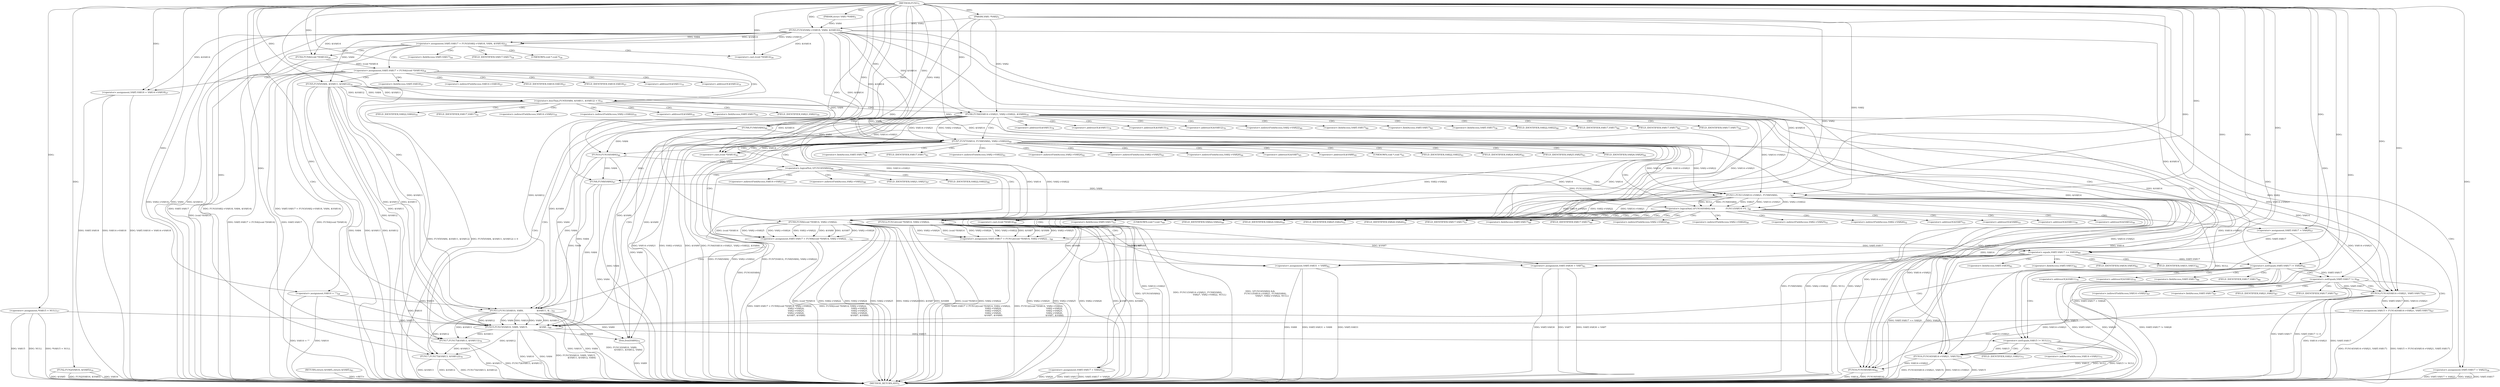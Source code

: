digraph "FUN1" {  
"8" [label = <(METHOD,FUN1)<SUB>1</SUB>> ]
"265" [label = <(METHOD_RETURN,ANY)<SUB>1</SUB>> ]
"9" [label = <(PARAM,VAR1 *VAR2)<SUB>1</SUB>> ]
"10" [label = <(PARAM,struct VAR3 *VAR4)<SUB>1</SUB>> ]
"22" [label = <(&lt;operator&gt;.assignment,*VAR15 = NULL)<SUB>17</SUB>> ]
"25" [label = <(FUN2,FUN2(VAR16, &amp;VAR5))<SUB>19</SUB>> ]
"54" [label = <(&lt;operator&gt;.assignment,VAR5.VAR18 = VAR14-&gt;VAR18)<SUB>27</SUB>> ]
"61" [label = <(&lt;operator&gt;.assignment,VAR10 = &quot;&quot;)<SUB>29</SUB>> ]
"247" [label = <(free,free(VAR9))<SUB>75</SUB>> ]
"249" [label = <(FUN17,FUN17(&amp;VAR13, &amp;VAR11))<SUB>78</SUB>> ]
"254" [label = <(FUN17,FUN17(&amp;VAR13, &amp;VAR12))<SUB>79</SUB>> ]
"260" [label = <(FUN18,FUN18(VAR14))<SUB>82</SUB>> ]
"262" [label = <(RETURN,return &amp;VAR5;,return &amp;VAR5;)<SUB>83</SUB>> ]
"30" [label = <(&lt;operator&gt;.assignment,VAR5.VAR17 = FUN3(VAR2-&gt;VAR18, VAR4, &amp;VAR14))<SUB>21</SUB>> ]
"44" [label = <(&lt;operator&gt;.assignment,VAR5.VAR17 = FUN4((void *)VAR14))<SUB>24</SUB>> ]
"65" [label = <(&lt;operator&gt;.lessThan,FUN5(VAR4, &amp;VAR11, &amp;VAR12) &lt; 0)<SUB>31</SUB>> ]
"81" [label = <(FUN6,FUN6(VAR14-&gt;VAR21, VAR2-&gt;VAR22, &amp;VAR9))<SUB>35</SUB>> ]
"98" [label = <(FUN7,FUN7(VAR14, FUN8(VAR4), VAR2-&gt;VAR22))<SUB>40</SUB>> ]
"189" [label = <(&lt;operator&gt;.equals,VAR5.VAR17 == VAR29)<SUB>60</SUB>> ]
"206" [label = <(&lt;operator&gt;.notEquals,VAR5.VAR17 != VAR28)<SUB>65</SUB>> ]
"74" [label = <(&lt;operator&gt;.assignment,VAR5.VAR17 = VAR20)<SUB>32</SUB>> ]
"91" [label = <(&lt;operator&gt;.assignment,VAR5.VAR17 = VAR23)<SUB>36</SUB>> ]
"106" [label = <(&lt;operator&gt;.assignment,VAR5.VAR17 = FUN9((void *)VAR14, VAR2-&gt;VAR22,
 ...)<SUB>41</SUB>> ]
"195" [label = <(&lt;operator&gt;.assignment,VAR5.VAR30 = VAR7)<SUB>61</SUB>> ]
"200" [label = <(&lt;operator&gt;.assignment,VAR5.VAR31 = VAR8)<SUB>62</SUB>> ]
"228" [label = <(FUN15,FUN15(VAR10, VAR9, VAR15,
                 &amp;VAR...)<SUB>69</SUB>> ]
"34" [label = <(FUN3,FUN3(VAR2-&gt;VAR18, VAR4, &amp;VAR14))<SUB>21</SUB>> ]
"48" [label = <(FUN4,FUN4((void *)VAR14))<SUB>24</SUB>> ]
"66" [label = <(FUN5,FUN5(VAR4, &amp;VAR11, &amp;VAR12))<SUB>31</SUB>> ]
"100" [label = <(FUN8,FUN8(VAR4))<SUB>40</SUB>> ]
"213" [label = <(&lt;operator&gt;.notEquals,VAR5.VAR17 != 0)<SUB>66</SUB>> ]
"238" [label = <(&lt;operator&gt;.notEquals,VAR15 != NULL)<SUB>72</SUB>> ]
"49" [label = <(&lt;operator&gt;.cast,(void *)VAR14)<SUB>24</SUB>> ]
"110" [label = <(FUN9,FUN9((void *)VAR14, VAR2-&gt;VAR22,
              ...)<SUB>41</SUB>> ]
"133" [label = <(&lt;operator&gt;.logicalAnd,!(FUN10(VAR4)) &amp;&amp;
               FUN11(VAR14-&gt;V...)<SUB>46</SUB>> ]
"219" [label = <(&lt;operator&gt;.assignment,VAR15 = FUN14(VAR14-&gt;VAR21, VAR5.VAR17))<SUB>67</SUB>> ]
"242" [label = <(FUN16,FUN16(VAR14-&gt;VAR21, VAR15))<SUB>73</SUB>> ]
"111" [label = <(&lt;operator&gt;.cast,(void *)VAR14)<SUB>41</SUB>> ]
"149" [label = <(&lt;operator&gt;.assignment,VAR5.VAR17 = FUN12((void *)VAR14, VAR2-&gt;VAR22,
...)<SUB>49</SUB>> ]
"134" [label = <(&lt;operator&gt;.logicalNot,!(FUN10(VAR4)))<SUB>46</SUB>> ]
"137" [label = <(FUN11,FUN11(VAR14-&gt;VAR21, FUN8(VAR4),
               ...)<SUB>47</SUB>> ]
"175" [label = <(FUN13,FUN13(VAR10, VAR9,
                   &amp;VAR11, &amp;...)<SUB>55</SUB>> ]
"183" [label = <(&lt;operator&gt;.assignment,VAR5.VAR17 = VAR28)<SUB>57</SUB>> ]
"221" [label = <(FUN14,FUN14(VAR14-&gt;VAR21, VAR5.VAR17))<SUB>67</SUB>> ]
"135" [label = <(FUN10,FUN10(VAR4))<SUB>46</SUB>> ]
"141" [label = <(FUN8,FUN8(VAR4))<SUB>47</SUB>> ]
"153" [label = <(FUN12,FUN12((void *)VAR14, VAR2-&gt;VAR22,
             ...)<SUB>49</SUB>> ]
"154" [label = <(&lt;operator&gt;.cast,(void *)VAR14)<SUB>49</SUB>> ]
"55" [label = <(&lt;operator&gt;.fieldAccess,VAR5.VAR18)<SUB>27</SUB>> ]
"58" [label = <(&lt;operator&gt;.indirectFieldAccess,VAR14-&gt;VAR18)<SUB>27</SUB>> ]
"250" [label = <(&lt;operator&gt;.addressOf,&amp;VAR13)<SUB>78</SUB>> ]
"252" [label = <(&lt;operator&gt;.addressOf,&amp;VAR11)<SUB>78</SUB>> ]
"255" [label = <(&lt;operator&gt;.addressOf,&amp;VAR13)<SUB>79</SUB>> ]
"257" [label = <(&lt;operator&gt;.addressOf,&amp;VAR12)<SUB>79</SUB>> ]
"45" [label = <(&lt;operator&gt;.fieldAccess,VAR5.VAR17)<SUB>24</SUB>> ]
"57" [label = <(FIELD_IDENTIFIER,VAR18,VAR18)<SUB>27</SUB>> ]
"60" [label = <(FIELD_IDENTIFIER,VAR18,VAR18)<SUB>27</SUB>> ]
"82" [label = <(&lt;operator&gt;.indirectFieldAccess,VAR14-&gt;VAR21)<SUB>35</SUB>> ]
"85" [label = <(&lt;operator&gt;.indirectFieldAccess,VAR2-&gt;VAR22)<SUB>35</SUB>> ]
"88" [label = <(&lt;operator&gt;.addressOf,&amp;VAR9)<SUB>35</SUB>> ]
"102" [label = <(&lt;operator&gt;.indirectFieldAccess,VAR2-&gt;VAR22)<SUB>40</SUB>> ]
"190" [label = <(&lt;operator&gt;.fieldAccess,VAR5.VAR17)<SUB>60</SUB>> ]
"207" [label = <(&lt;operator&gt;.fieldAccess,VAR5.VAR17)<SUB>65</SUB>> ]
"47" [label = <(FIELD_IDENTIFIER,VAR17,VAR17)<SUB>24</SUB>> ]
"68" [label = <(&lt;operator&gt;.addressOf,&amp;VAR11)<SUB>31</SUB>> ]
"70" [label = <(&lt;operator&gt;.addressOf,&amp;VAR12)<SUB>31</SUB>> ]
"75" [label = <(&lt;operator&gt;.fieldAccess,VAR5.VAR17)<SUB>32</SUB>> ]
"84" [label = <(FIELD_IDENTIFIER,VAR21,VAR21)<SUB>35</SUB>> ]
"87" [label = <(FIELD_IDENTIFIER,VAR22,VAR22)<SUB>35</SUB>> ]
"92" [label = <(&lt;operator&gt;.fieldAccess,VAR5.VAR17)<SUB>36</SUB>> ]
"104" [label = <(FIELD_IDENTIFIER,VAR22,VAR22)<SUB>40</SUB>> ]
"107" [label = <(&lt;operator&gt;.fieldAccess,VAR5.VAR17)<SUB>41</SUB>> ]
"192" [label = <(FIELD_IDENTIFIER,VAR17,VAR17)<SUB>60</SUB>> ]
"196" [label = <(&lt;operator&gt;.fieldAccess,VAR5.VAR30)<SUB>61</SUB>> ]
"201" [label = <(&lt;operator&gt;.fieldAccess,VAR5.VAR31)<SUB>62</SUB>> ]
"209" [label = <(FIELD_IDENTIFIER,VAR17,VAR17)<SUB>65</SUB>> ]
"232" [label = <(&lt;operator&gt;.addressOf,&amp;VAR11)<SUB>70</SUB>> ]
"234" [label = <(&lt;operator&gt;.addressOf,&amp;VAR12)<SUB>70</SUB>> ]
"50" [label = <(UNKNOWN,void *,void *)<SUB>24</SUB>> ]
"77" [label = <(FIELD_IDENTIFIER,VAR17,VAR17)<SUB>32</SUB>> ]
"94" [label = <(FIELD_IDENTIFIER,VAR17,VAR17)<SUB>36</SUB>> ]
"109" [label = <(FIELD_IDENTIFIER,VAR17,VAR17)<SUB>41</SUB>> ]
"114" [label = <(&lt;operator&gt;.indirectFieldAccess,VAR2-&gt;VAR22)<SUB>41</SUB>> ]
"117" [label = <(&lt;operator&gt;.indirectFieldAccess,VAR2-&gt;VAR24)<SUB>42</SUB>> ]
"120" [label = <(&lt;operator&gt;.indirectFieldAccess,VAR2-&gt;VAR25)<SUB>43</SUB>> ]
"123" [label = <(&lt;operator&gt;.indirectFieldAccess,VAR2-&gt;VAR26)<SUB>44</SUB>> ]
"126" [label = <(&lt;operator&gt;.addressOf,&amp;VAR7)<SUB>45</SUB>> ]
"128" [label = <(&lt;operator&gt;.addressOf,&amp;VAR8)<SUB>45</SUB>> ]
"198" [label = <(FIELD_IDENTIFIER,VAR30,VAR30)<SUB>61</SUB>> ]
"203" [label = <(FIELD_IDENTIFIER,VAR31,VAR31)<SUB>62</SUB>> ]
"214" [label = <(&lt;operator&gt;.fieldAccess,VAR5.VAR17)<SUB>66</SUB>> ]
"112" [label = <(UNKNOWN,void *,void *)<SUB>41</SUB>> ]
"116" [label = <(FIELD_IDENTIFIER,VAR22,VAR22)<SUB>41</SUB>> ]
"119" [label = <(FIELD_IDENTIFIER,VAR24,VAR24)<SUB>42</SUB>> ]
"122" [label = <(FIELD_IDENTIFIER,VAR25,VAR25)<SUB>43</SUB>> ]
"125" [label = <(FIELD_IDENTIFIER,VAR26,VAR26)<SUB>44</SUB>> ]
"216" [label = <(FIELD_IDENTIFIER,VAR17,VAR17)<SUB>66</SUB>> ]
"243" [label = <(&lt;operator&gt;.indirectFieldAccess,VAR14-&gt;VAR21)<SUB>73</SUB>> ]
"138" [label = <(&lt;operator&gt;.indirectFieldAccess,VAR14-&gt;VAR21)<SUB>47</SUB>> ]
"144" [label = <(&lt;operator&gt;.indirectFieldAccess,VAR2-&gt;VAR22)<SUB>48</SUB>> ]
"150" [label = <(&lt;operator&gt;.fieldAccess,VAR5.VAR17)<SUB>49</SUB>> ]
"222" [label = <(&lt;operator&gt;.indirectFieldAccess,VAR14-&gt;VAR21)<SUB>67</SUB>> ]
"225" [label = <(&lt;operator&gt;.fieldAccess,VAR5.VAR17)<SUB>67</SUB>> ]
"245" [label = <(FIELD_IDENTIFIER,VAR21,VAR21)<SUB>73</SUB>> ]
"140" [label = <(FIELD_IDENTIFIER,VAR21,VAR21)<SUB>47</SUB>> ]
"146" [label = <(FIELD_IDENTIFIER,VAR22,VAR22)<SUB>48</SUB>> ]
"152" [label = <(FIELD_IDENTIFIER,VAR17,VAR17)<SUB>49</SUB>> ]
"157" [label = <(&lt;operator&gt;.indirectFieldAccess,VAR2-&gt;VAR22)<SUB>49</SUB>> ]
"160" [label = <(&lt;operator&gt;.indirectFieldAccess,VAR2-&gt;VAR24)<SUB>50</SUB>> ]
"163" [label = <(&lt;operator&gt;.indirectFieldAccess,VAR2-&gt;VAR25)<SUB>51</SUB>> ]
"166" [label = <(&lt;operator&gt;.indirectFieldAccess,VAR2-&gt;VAR26)<SUB>52</SUB>> ]
"169" [label = <(&lt;operator&gt;.addressOf,&amp;VAR7)<SUB>53</SUB>> ]
"171" [label = <(&lt;operator&gt;.addressOf,&amp;VAR8)<SUB>53</SUB>> ]
"178" [label = <(&lt;operator&gt;.addressOf,&amp;VAR11)<SUB>56</SUB>> ]
"180" [label = <(&lt;operator&gt;.addressOf,&amp;VAR12)<SUB>56</SUB>> ]
"184" [label = <(&lt;operator&gt;.fieldAccess,VAR5.VAR17)<SUB>57</SUB>> ]
"224" [label = <(FIELD_IDENTIFIER,VAR21,VAR21)<SUB>67</SUB>> ]
"227" [label = <(FIELD_IDENTIFIER,VAR17,VAR17)<SUB>67</SUB>> ]
"155" [label = <(UNKNOWN,void *,void *)<SUB>49</SUB>> ]
"159" [label = <(FIELD_IDENTIFIER,VAR22,VAR22)<SUB>49</SUB>> ]
"162" [label = <(FIELD_IDENTIFIER,VAR24,VAR24)<SUB>50</SUB>> ]
"165" [label = <(FIELD_IDENTIFIER,VAR25,VAR25)<SUB>51</SUB>> ]
"168" [label = <(FIELD_IDENTIFIER,VAR26,VAR26)<SUB>52</SUB>> ]
"186" [label = <(FIELD_IDENTIFIER,VAR17,VAR17)<SUB>57</SUB>> ]
  "262" -> "265"  [ label = "DDG: &lt;RET&gt;"] 
  "9" -> "265"  [ label = "DDG: VAR2"] 
  "22" -> "265"  [ label = "DDG: VAR15"] 
  "22" -> "265"  [ label = "DDG: NULL"] 
  "22" -> "265"  [ label = "DDG: *VAR15 = NULL"] 
  "25" -> "265"  [ label = "DDG: &amp;VAR5"] 
  "25" -> "265"  [ label = "DDG: FUN2(VAR16, &amp;VAR5)"] 
  "30" -> "265"  [ label = "DDG: VAR5.VAR17"] 
  "34" -> "265"  [ label = "DDG: VAR2-&gt;VAR18"] 
  "34" -> "265"  [ label = "DDG: VAR4"] 
  "34" -> "265"  [ label = "DDG: &amp;VAR14"] 
  "30" -> "265"  [ label = "DDG: FUN3(VAR2-&gt;VAR18, VAR4, &amp;VAR14)"] 
  "30" -> "265"  [ label = "DDG: VAR5.VAR17 = FUN3(VAR2-&gt;VAR18, VAR4, &amp;VAR14)"] 
  "44" -> "265"  [ label = "DDG: VAR5.VAR17"] 
  "48" -> "265"  [ label = "DDG: (void *)VAR14"] 
  "44" -> "265"  [ label = "DDG: FUN4((void *)VAR14)"] 
  "44" -> "265"  [ label = "DDG: VAR5.VAR17 = FUN4((void *)VAR14)"] 
  "54" -> "265"  [ label = "DDG: VAR5.VAR18"] 
  "54" -> "265"  [ label = "DDG: VAR14-&gt;VAR18"] 
  "54" -> "265"  [ label = "DDG: VAR5.VAR18 = VAR14-&gt;VAR18"] 
  "61" -> "265"  [ label = "DDG: VAR10"] 
  "61" -> "265"  [ label = "DDG: VAR10 = &quot;&quot;"] 
  "66" -> "265"  [ label = "DDG: VAR4"] 
  "66" -> "265"  [ label = "DDG: &amp;VAR11"] 
  "66" -> "265"  [ label = "DDG: &amp;VAR12"] 
  "65" -> "265"  [ label = "DDG: FUN5(VAR4, &amp;VAR11, &amp;VAR12)"] 
  "65" -> "265"  [ label = "DDG: FUN5(VAR4, &amp;VAR11, &amp;VAR12) &lt; 0"] 
  "81" -> "265"  [ label = "DDG: VAR14-&gt;VAR21"] 
  "81" -> "265"  [ label = "DDG: VAR2-&gt;VAR22"] 
  "81" -> "265"  [ label = "DDG: &amp;VAR9"] 
  "81" -> "265"  [ label = "DDG: FUN6(VAR14-&gt;VAR21, VAR2-&gt;VAR22, &amp;VAR9)"] 
  "100" -> "265"  [ label = "DDG: VAR4"] 
  "98" -> "265"  [ label = "DDG: FUN8(VAR4)"] 
  "98" -> "265"  [ label = "DDG: VAR2-&gt;VAR22"] 
  "98" -> "265"  [ label = "DDG: FUN7(VAR14, FUN8(VAR4), VAR2-&gt;VAR22)"] 
  "135" -> "265"  [ label = "DDG: VAR4"] 
  "134" -> "265"  [ label = "DDG: FUN10(VAR4)"] 
  "133" -> "265"  [ label = "DDG: !(FUN10(VAR4))"] 
  "137" -> "265"  [ label = "DDG: VAR14-&gt;VAR21"] 
  "141" -> "265"  [ label = "DDG: VAR4"] 
  "137" -> "265"  [ label = "DDG: FUN8(VAR4)"] 
  "137" -> "265"  [ label = "DDG: VAR2-&gt;VAR22"] 
  "137" -> "265"  [ label = "DDG: NULL"] 
  "133" -> "265"  [ label = "DDG: FUN11(VAR14-&gt;VAR21, FUN8(VAR4),
                                  VAR27, VAR2-&gt;VAR22, NULL)"] 
  "133" -> "265"  [ label = "DDG: !(FUN10(VAR4)) &amp;&amp;
               FUN11(VAR14-&gt;VAR21, FUN8(VAR4),
                                  VAR27, VAR2-&gt;VAR22, NULL)"] 
  "175" -> "265"  [ label = "DDG: VAR10"] 
  "175" -> "265"  [ label = "DDG: VAR4"] 
  "175" -> "265"  [ label = "DDG: FUN13(VAR10, VAR9,
                   &amp;VAR11, &amp;VAR12, VAR4)"] 
  "183" -> "265"  [ label = "DDG: VAR5.VAR17 = VAR28"] 
  "153" -> "265"  [ label = "DDG: (void *)VAR14"] 
  "153" -> "265"  [ label = "DDG: VAR2-&gt;VAR22"] 
  "153" -> "265"  [ label = "DDG: VAR2-&gt;VAR24"] 
  "153" -> "265"  [ label = "DDG: VAR2-&gt;VAR25"] 
  "153" -> "265"  [ label = "DDG: VAR2-&gt;VAR26"] 
  "153" -> "265"  [ label = "DDG: &amp;VAR7"] 
  "153" -> "265"  [ label = "DDG: &amp;VAR8"] 
  "149" -> "265"  [ label = "DDG: FUN12((void *)VAR14, VAR2-&gt;VAR22,
                                             VAR2-&gt;VAR24,
                                             VAR2-&gt;VAR25,
                                             VAR2-&gt;VAR26,
                                             &amp;VAR7, &amp;VAR8)"] 
  "149" -> "265"  [ label = "DDG: VAR5.VAR17 = FUN12((void *)VAR14, VAR2-&gt;VAR22,
                                             VAR2-&gt;VAR24,
                                             VAR2-&gt;VAR25,
                                             VAR2-&gt;VAR26,
                                             &amp;VAR7, &amp;VAR8)"] 
  "110" -> "265"  [ label = "DDG: (void *)VAR14"] 
  "110" -> "265"  [ label = "DDG: VAR2-&gt;VAR22"] 
  "110" -> "265"  [ label = "DDG: VAR2-&gt;VAR24"] 
  "110" -> "265"  [ label = "DDG: VAR2-&gt;VAR25"] 
  "110" -> "265"  [ label = "DDG: VAR2-&gt;VAR26"] 
  "110" -> "265"  [ label = "DDG: &amp;VAR7"] 
  "110" -> "265"  [ label = "DDG: &amp;VAR8"] 
  "106" -> "265"  [ label = "DDG: FUN9((void *)VAR14, VAR2-&gt;VAR22,
                                               VAR2-&gt;VAR24,
                                               VAR2-&gt;VAR25,
                                               VAR2-&gt;VAR26,
                                               &amp;VAR7, &amp;VAR8)"] 
  "106" -> "265"  [ label = "DDG: VAR5.VAR17 = FUN9((void *)VAR14, VAR2-&gt;VAR22,
                                               VAR2-&gt;VAR24,
                                               VAR2-&gt;VAR25,
                                               VAR2-&gt;VAR26,
                                               &amp;VAR7, &amp;VAR8)"] 
  "189" -> "265"  [ label = "DDG: VAR5.VAR17 == VAR29"] 
  "195" -> "265"  [ label = "DDG: VAR5.VAR30"] 
  "195" -> "265"  [ label = "DDG: VAR7"] 
  "195" -> "265"  [ label = "DDG: VAR5.VAR30 = VAR7"] 
  "200" -> "265"  [ label = "DDG: VAR5.VAR31"] 
  "200" -> "265"  [ label = "DDG: VAR8"] 
  "200" -> "265"  [ label = "DDG: VAR5.VAR31 = VAR8"] 
  "206" -> "265"  [ label = "DDG: VAR5.VAR17"] 
  "206" -> "265"  [ label = "DDG: VAR28"] 
  "206" -> "265"  [ label = "DDG: VAR5.VAR17 != VAR28"] 
  "213" -> "265"  [ label = "DDG: VAR5.VAR17"] 
  "213" -> "265"  [ label = "DDG: VAR5.VAR17 != 0"] 
  "221" -> "265"  [ label = "DDG: VAR14-&gt;VAR21"] 
  "221" -> "265"  [ label = "DDG: VAR5.VAR17"] 
  "219" -> "265"  [ label = "DDG: FUN14(VAR14-&gt;VAR21, VAR5.VAR17)"] 
  "219" -> "265"  [ label = "DDG: VAR15 = FUN14(VAR14-&gt;VAR21, VAR5.VAR17)"] 
  "228" -> "265"  [ label = "DDG: VAR10"] 
  "228" -> "265"  [ label = "DDG: VAR4"] 
  "228" -> "265"  [ label = "DDG: FUN15(VAR10, VAR9, VAR15,
                 &amp;VAR11, &amp;VAR12, VAR4)"] 
  "238" -> "265"  [ label = "DDG: VAR15"] 
  "238" -> "265"  [ label = "DDG: NULL"] 
  "238" -> "265"  [ label = "DDG: VAR15 != NULL"] 
  "242" -> "265"  [ label = "DDG: VAR14-&gt;VAR21"] 
  "242" -> "265"  [ label = "DDG: VAR15"] 
  "242" -> "265"  [ label = "DDG: FUN16(VAR14-&gt;VAR21, VAR15)"] 
  "247" -> "265"  [ label = "DDG: VAR9"] 
  "249" -> "265"  [ label = "DDG: &amp;VAR11"] 
  "249" -> "265"  [ label = "DDG: FUN17(&amp;VAR13, &amp;VAR11)"] 
  "254" -> "265"  [ label = "DDG: &amp;VAR13"] 
  "254" -> "265"  [ label = "DDG: &amp;VAR12"] 
  "254" -> "265"  [ label = "DDG: FUN17(&amp;VAR13, &amp;VAR12)"] 
  "91" -> "265"  [ label = "DDG: VAR5.VAR17"] 
  "91" -> "265"  [ label = "DDG: VAR5.VAR17 = VAR23"] 
  "74" -> "265"  [ label = "DDG: VAR5.VAR17"] 
  "74" -> "265"  [ label = "DDG: VAR5.VAR17 = VAR20"] 
  "260" -> "265"  [ label = "DDG: VAR14"] 
  "260" -> "265"  [ label = "DDG: FUN18(VAR14)"] 
  "74" -> "265"  [ label = "DDG: VAR20"] 
  "189" -> "265"  [ label = "DDG: VAR29"] 
  "137" -> "265"  [ label = "DDG: VAR27"] 
  "91" -> "265"  [ label = "DDG: VAR23"] 
  "25" -> "265"  [ label = "DDG: VAR16"] 
  "8" -> "9"  [ label = "DDG: "] 
  "8" -> "10"  [ label = "DDG: "] 
  "8" -> "22"  [ label = "DDG: "] 
  "34" -> "54"  [ label = "DDG: &amp;VAR14"] 
  "8" -> "54"  [ label = "DDG: "] 
  "8" -> "61"  [ label = "DDG: "] 
  "8" -> "25"  [ label = "DDG: "] 
  "34" -> "30"  [ label = "DDG: VAR2-&gt;VAR18"] 
  "34" -> "30"  [ label = "DDG: VAR4"] 
  "34" -> "30"  [ label = "DDG: &amp;VAR14"] 
  "48" -> "44"  [ label = "DDG: (void *)VAR14"] 
  "81" -> "247"  [ label = "DDG: &amp;VAR9"] 
  "175" -> "247"  [ label = "DDG: VAR9"] 
  "228" -> "247"  [ label = "DDG: VAR9"] 
  "8" -> "247"  [ label = "DDG: "] 
  "8" -> "249"  [ label = "DDG: "] 
  "66" -> "249"  [ label = "DDG: &amp;VAR11"] 
  "175" -> "249"  [ label = "DDG: &amp;VAR11"] 
  "228" -> "249"  [ label = "DDG: &amp;VAR11"] 
  "249" -> "254"  [ label = "DDG: &amp;VAR13"] 
  "8" -> "254"  [ label = "DDG: "] 
  "66" -> "254"  [ label = "DDG: &amp;VAR12"] 
  "175" -> "254"  [ label = "DDG: &amp;VAR12"] 
  "228" -> "254"  [ label = "DDG: &amp;VAR12"] 
  "34" -> "260"  [ label = "DDG: &amp;VAR14"] 
  "81" -> "260"  [ label = "DDG: VAR14-&gt;VAR21"] 
  "98" -> "260"  [ label = "DDG: VAR14"] 
  "137" -> "260"  [ label = "DDG: VAR14-&gt;VAR21"] 
  "221" -> "260"  [ label = "DDG: VAR14-&gt;VAR21"] 
  "242" -> "260"  [ label = "DDG: VAR14-&gt;VAR21"] 
  "8" -> "260"  [ label = "DDG: "] 
  "66" -> "65"  [ label = "DDG: VAR4"] 
  "66" -> "65"  [ label = "DDG: &amp;VAR11"] 
  "66" -> "65"  [ label = "DDG: &amp;VAR12"] 
  "8" -> "65"  [ label = "DDG: "] 
  "8" -> "74"  [ label = "DDG: "] 
  "34" -> "81"  [ label = "DDG: &amp;VAR14"] 
  "8" -> "81"  [ label = "DDG: "] 
  "9" -> "81"  [ label = "DDG: VAR2"] 
  "8" -> "91"  [ label = "DDG: "] 
  "34" -> "98"  [ label = "DDG: &amp;VAR14"] 
  "81" -> "98"  [ label = "DDG: VAR14-&gt;VAR21"] 
  "8" -> "98"  [ label = "DDG: "] 
  "100" -> "98"  [ label = "DDG: VAR4"] 
  "9" -> "98"  [ label = "DDG: VAR2"] 
  "81" -> "98"  [ label = "DDG: VAR2-&gt;VAR22"] 
  "110" -> "106"  [ label = "DDG: &amp;VAR8"] 
  "110" -> "106"  [ label = "DDG: &amp;VAR7"] 
  "110" -> "106"  [ label = "DDG: VAR2-&gt;VAR26"] 
  "110" -> "106"  [ label = "DDG: (void *)VAR14"] 
  "110" -> "106"  [ label = "DDG: VAR2-&gt;VAR25"] 
  "110" -> "106"  [ label = "DDG: VAR2-&gt;VAR24"] 
  "110" -> "106"  [ label = "DDG: VAR2-&gt;VAR22"] 
  "183" -> "189"  [ label = "DDG: VAR5.VAR17"] 
  "149" -> "189"  [ label = "DDG: VAR5.VAR17"] 
  "106" -> "189"  [ label = "DDG: VAR5.VAR17"] 
  "8" -> "189"  [ label = "DDG: "] 
  "153" -> "195"  [ label = "DDG: &amp;VAR7"] 
  "110" -> "195"  [ label = "DDG: &amp;VAR7"] 
  "8" -> "195"  [ label = "DDG: "] 
  "153" -> "200"  [ label = "DDG: &amp;VAR8"] 
  "110" -> "200"  [ label = "DDG: &amp;VAR8"] 
  "8" -> "200"  [ label = "DDG: "] 
  "189" -> "206"  [ label = "DDG: VAR5.VAR17"] 
  "8" -> "206"  [ label = "DDG: "] 
  "9" -> "34"  [ label = "DDG: VAR2"] 
  "10" -> "34"  [ label = "DDG: VAR4"] 
  "8" -> "34"  [ label = "DDG: "] 
  "34" -> "48"  [ label = "DDG: &amp;VAR14"] 
  "8" -> "48"  [ label = "DDG: "] 
  "34" -> "66"  [ label = "DDG: VAR4"] 
  "8" -> "66"  [ label = "DDG: "] 
  "66" -> "100"  [ label = "DDG: VAR4"] 
  "8" -> "100"  [ label = "DDG: "] 
  "61" -> "228"  [ label = "DDG: VAR10"] 
  "175" -> "228"  [ label = "DDG: VAR10"] 
  "8" -> "228"  [ label = "DDG: "] 
  "81" -> "228"  [ label = "DDG: &amp;VAR9"] 
  "175" -> "228"  [ label = "DDG: VAR9"] 
  "22" -> "228"  [ label = "DDG: VAR15"] 
  "219" -> "228"  [ label = "DDG: VAR15"] 
  "66" -> "228"  [ label = "DDG: &amp;VAR11"] 
  "175" -> "228"  [ label = "DDG: &amp;VAR11"] 
  "66" -> "228"  [ label = "DDG: &amp;VAR12"] 
  "175" -> "228"  [ label = "DDG: &amp;VAR12"] 
  "100" -> "228"  [ label = "DDG: VAR4"] 
  "135" -> "228"  [ label = "DDG: VAR4"] 
  "141" -> "228"  [ label = "DDG: VAR4"] 
  "175" -> "228"  [ label = "DDG: VAR4"] 
  "34" -> "49"  [ label = "DDG: &amp;VAR14"] 
  "8" -> "49"  [ label = "DDG: "] 
  "34" -> "110"  [ label = "DDG: &amp;VAR14"] 
  "81" -> "110"  [ label = "DDG: VAR14-&gt;VAR21"] 
  "98" -> "110"  [ label = "DDG: VAR14"] 
  "8" -> "110"  [ label = "DDG: "] 
  "9" -> "110"  [ label = "DDG: VAR2"] 
  "98" -> "110"  [ label = "DDG: VAR2-&gt;VAR22"] 
  "206" -> "213"  [ label = "DDG: VAR5.VAR17"] 
  "8" -> "213"  [ label = "DDG: "] 
  "221" -> "219"  [ label = "DDG: VAR14-&gt;VAR21"] 
  "221" -> "219"  [ label = "DDG: VAR5.VAR17"] 
  "228" -> "238"  [ label = "DDG: VAR15"] 
  "8" -> "238"  [ label = "DDG: "] 
  "137" -> "238"  [ label = "DDG: NULL"] 
  "34" -> "111"  [ label = "DDG: &amp;VAR14"] 
  "81" -> "111"  [ label = "DDG: VAR14-&gt;VAR21"] 
  "98" -> "111"  [ label = "DDG: VAR14"] 
  "8" -> "111"  [ label = "DDG: "] 
  "134" -> "133"  [ label = "DDG: FUN10(VAR4)"] 
  "137" -> "133"  [ label = "DDG: VAR2-&gt;VAR22"] 
  "137" -> "133"  [ label = "DDG: NULL"] 
  "137" -> "133"  [ label = "DDG: FUN8(VAR4)"] 
  "137" -> "133"  [ label = "DDG: VAR27"] 
  "137" -> "133"  [ label = "DDG: VAR14-&gt;VAR21"] 
  "153" -> "149"  [ label = "DDG: VAR2-&gt;VAR26"] 
  "153" -> "149"  [ label = "DDG: VAR2-&gt;VAR22"] 
  "153" -> "149"  [ label = "DDG: &amp;VAR7"] 
  "153" -> "149"  [ label = "DDG: &amp;VAR8"] 
  "153" -> "149"  [ label = "DDG: VAR2-&gt;VAR25"] 
  "153" -> "149"  [ label = "DDG: VAR2-&gt;VAR24"] 
  "153" -> "149"  [ label = "DDG: (void *)VAR14"] 
  "81" -> "242"  [ label = "DDG: VAR14-&gt;VAR21"] 
  "98" -> "242"  [ label = "DDG: VAR14"] 
  "137" -> "242"  [ label = "DDG: VAR14-&gt;VAR21"] 
  "221" -> "242"  [ label = "DDG: VAR14-&gt;VAR21"] 
  "34" -> "242"  [ label = "DDG: &amp;VAR14"] 
  "8" -> "242"  [ label = "DDG: "] 
  "238" -> "242"  [ label = "DDG: VAR15"] 
  "135" -> "134"  [ label = "DDG: VAR4"] 
  "81" -> "137"  [ label = "DDG: VAR14-&gt;VAR21"] 
  "98" -> "137"  [ label = "DDG: VAR14"] 
  "141" -> "137"  [ label = "DDG: VAR4"] 
  "8" -> "137"  [ label = "DDG: "] 
  "9" -> "137"  [ label = "DDG: VAR2"] 
  "98" -> "137"  [ label = "DDG: VAR2-&gt;VAR22"] 
  "8" -> "183"  [ label = "DDG: "] 
  "81" -> "221"  [ label = "DDG: VAR14-&gt;VAR21"] 
  "98" -> "221"  [ label = "DDG: VAR14"] 
  "137" -> "221"  [ label = "DDG: VAR14-&gt;VAR21"] 
  "34" -> "221"  [ label = "DDG: &amp;VAR14"] 
  "8" -> "221"  [ label = "DDG: "] 
  "213" -> "221"  [ label = "DDG: VAR5.VAR17"] 
  "100" -> "135"  [ label = "DDG: VAR4"] 
  "8" -> "135"  [ label = "DDG: "] 
  "135" -> "141"  [ label = "DDG: VAR4"] 
  "8" -> "141"  [ label = "DDG: "] 
  "34" -> "153"  [ label = "DDG: &amp;VAR14"] 
  "81" -> "153"  [ label = "DDG: VAR14-&gt;VAR21"] 
  "98" -> "153"  [ label = "DDG: VAR14"] 
  "137" -> "153"  [ label = "DDG: VAR14-&gt;VAR21"] 
  "8" -> "153"  [ label = "DDG: "] 
  "9" -> "153"  [ label = "DDG: VAR2"] 
  "98" -> "153"  [ label = "DDG: VAR2-&gt;VAR22"] 
  "137" -> "153"  [ label = "DDG: VAR2-&gt;VAR22"] 
  "61" -> "175"  [ label = "DDG: VAR10"] 
  "8" -> "175"  [ label = "DDG: "] 
  "81" -> "175"  [ label = "DDG: &amp;VAR9"] 
  "66" -> "175"  [ label = "DDG: &amp;VAR11"] 
  "66" -> "175"  [ label = "DDG: &amp;VAR12"] 
  "135" -> "175"  [ label = "DDG: VAR4"] 
  "141" -> "175"  [ label = "DDG: VAR4"] 
  "34" -> "154"  [ label = "DDG: &amp;VAR14"] 
  "81" -> "154"  [ label = "DDG: VAR14-&gt;VAR21"] 
  "98" -> "154"  [ label = "DDG: VAR14"] 
  "137" -> "154"  [ label = "DDG: VAR14-&gt;VAR21"] 
  "8" -> "154"  [ label = "DDG: "] 
  "30" -> "50"  [ label = "CDG: "] 
  "30" -> "48"  [ label = "CDG: "] 
  "30" -> "49"  [ label = "CDG: "] 
  "30" -> "44"  [ label = "CDG: "] 
  "30" -> "47"  [ label = "CDG: "] 
  "30" -> "45"  [ label = "CDG: "] 
  "44" -> "68"  [ label = "CDG: "] 
  "44" -> "60"  [ label = "CDG: "] 
  "44" -> "54"  [ label = "CDG: "] 
  "44" -> "61"  [ label = "CDG: "] 
  "44" -> "70"  [ label = "CDG: "] 
  "44" -> "66"  [ label = "CDG: "] 
  "44" -> "65"  [ label = "CDG: "] 
  "44" -> "55"  [ label = "CDG: "] 
  "44" -> "57"  [ label = "CDG: "] 
  "44" -> "58"  [ label = "CDG: "] 
  "65" -> "84"  [ label = "CDG: "] 
  "65" -> "74"  [ label = "CDG: "] 
  "65" -> "88"  [ label = "CDG: "] 
  "65" -> "77"  [ label = "CDG: "] 
  "65" -> "75"  [ label = "CDG: "] 
  "65" -> "81"  [ label = "CDG: "] 
  "65" -> "85"  [ label = "CDG: "] 
  "65" -> "87"  [ label = "CDG: "] 
  "65" -> "82"  [ label = "CDG: "] 
  "81" -> "192"  [ label = "CDG: "] 
  "81" -> "102"  [ label = "CDG: "] 
  "81" -> "209"  [ label = "CDG: "] 
  "81" -> "104"  [ label = "CDG: "] 
  "81" -> "206"  [ label = "CDG: "] 
  "81" -> "247"  [ label = "CDG: "] 
  "81" -> "190"  [ label = "CDG: "] 
  "81" -> "100"  [ label = "CDG: "] 
  "81" -> "249"  [ label = "CDG: "] 
  "81" -> "254"  [ label = "CDG: "] 
  "81" -> "94"  [ label = "CDG: "] 
  "81" -> "98"  [ label = "CDG: "] 
  "81" -> "257"  [ label = "CDG: "] 
  "81" -> "189"  [ label = "CDG: "] 
  "81" -> "92"  [ label = "CDG: "] 
  "81" -> "91"  [ label = "CDG: "] 
  "81" -> "255"  [ label = "CDG: "] 
  "81" -> "207"  [ label = "CDG: "] 
  "81" -> "252"  [ label = "CDG: "] 
  "81" -> "250"  [ label = "CDG: "] 
  "98" -> "120"  [ label = "CDG: "] 
  "98" -> "128"  [ label = "CDG: "] 
  "98" -> "114"  [ label = "CDG: "] 
  "98" -> "112"  [ label = "CDG: "] 
  "98" -> "134"  [ label = "CDG: "] 
  "98" -> "116"  [ label = "CDG: "] 
  "98" -> "122"  [ label = "CDG: "] 
  "98" -> "123"  [ label = "CDG: "] 
  "98" -> "135"  [ label = "CDG: "] 
  "98" -> "117"  [ label = "CDG: "] 
  "98" -> "109"  [ label = "CDG: "] 
  "98" -> "133"  [ label = "CDG: "] 
  "98" -> "107"  [ label = "CDG: "] 
  "98" -> "119"  [ label = "CDG: "] 
  "98" -> "111"  [ label = "CDG: "] 
  "98" -> "106"  [ label = "CDG: "] 
  "98" -> "126"  [ label = "CDG: "] 
  "98" -> "110"  [ label = "CDG: "] 
  "98" -> "125"  [ label = "CDG: "] 
  "189" -> "196"  [ label = "CDG: "] 
  "189" -> "195"  [ label = "CDG: "] 
  "189" -> "201"  [ label = "CDG: "] 
  "189" -> "200"  [ label = "CDG: "] 
  "189" -> "198"  [ label = "CDG: "] 
  "189" -> "203"  [ label = "CDG: "] 
  "206" -> "214"  [ label = "CDG: "] 
  "206" -> "213"  [ label = "CDG: "] 
  "206" -> "228"  [ label = "CDG: "] 
  "206" -> "238"  [ label = "CDG: "] 
  "206" -> "216"  [ label = "CDG: "] 
  "206" -> "232"  [ label = "CDG: "] 
  "206" -> "234"  [ label = "CDG: "] 
  "213" -> "224"  [ label = "CDG: "] 
  "213" -> "227"  [ label = "CDG: "] 
  "213" -> "222"  [ label = "CDG: "] 
  "213" -> "225"  [ label = "CDG: "] 
  "213" -> "221"  [ label = "CDG: "] 
  "213" -> "219"  [ label = "CDG: "] 
  "238" -> "243"  [ label = "CDG: "] 
  "238" -> "242"  [ label = "CDG: "] 
  "238" -> "245"  [ label = "CDG: "] 
  "133" -> "154"  [ label = "CDG: "] 
  "133" -> "163"  [ label = "CDG: "] 
  "133" -> "150"  [ label = "CDG: "] 
  "133" -> "162"  [ label = "CDG: "] 
  "133" -> "168"  [ label = "CDG: "] 
  "133" -> "184"  [ label = "CDG: "] 
  "133" -> "152"  [ label = "CDG: "] 
  "133" -> "186"  [ label = "CDG: "] 
  "133" -> "180"  [ label = "CDG: "] 
  "133" -> "160"  [ label = "CDG: "] 
  "133" -> "159"  [ label = "CDG: "] 
  "133" -> "169"  [ label = "CDG: "] 
  "133" -> "178"  [ label = "CDG: "] 
  "133" -> "149"  [ label = "CDG: "] 
  "133" -> "153"  [ label = "CDG: "] 
  "133" -> "155"  [ label = "CDG: "] 
  "133" -> "171"  [ label = "CDG: "] 
  "133" -> "183"  [ label = "CDG: "] 
  "133" -> "166"  [ label = "CDG: "] 
  "133" -> "157"  [ label = "CDG: "] 
  "133" -> "165"  [ label = "CDG: "] 
  "133" -> "175"  [ label = "CDG: "] 
  "134" -> "146"  [ label = "CDG: "] 
  "134" -> "138"  [ label = "CDG: "] 
  "134" -> "141"  [ label = "CDG: "] 
  "134" -> "140"  [ label = "CDG: "] 
  "134" -> "144"  [ label = "CDG: "] 
  "134" -> "137"  [ label = "CDG: "] 
}

